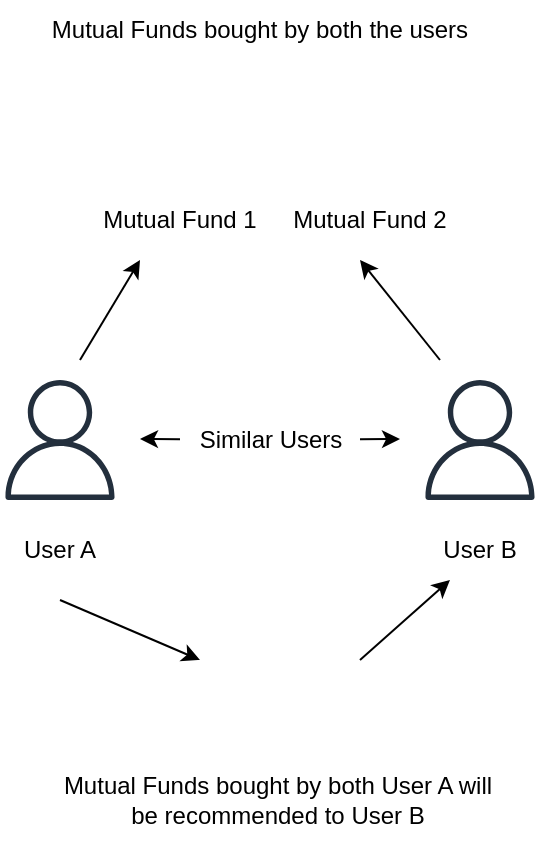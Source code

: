 <mxfile version="16.2.7" type="github">
  <diagram id="yNg8fXrAm-MrCsedrM9f" name="Page-1">
    <mxGraphModel dx="938" dy="547" grid="1" gridSize="10" guides="1" tooltips="1" connect="1" arrows="1" fold="1" page="1" pageScale="1" pageWidth="850" pageHeight="1100" background="none" math="0" shadow="0">
      <root>
        <mxCell id="0" />
        <mxCell id="1" parent="0" />
        <mxCell id="q22CciQoSYREGAeda4IG-6" value="" style="shape=image;html=1;verticalAlign=top;verticalLabelPosition=bottom;labelBackgroundColor=#ffffff;imageAspect=0;aspect=fixed;image=https://cdn1.iconfinder.com/data/icons/smartphone-signal-5g-trading/64/Smartphone_Trading-128.png;imageBackground=none;" parent="1" vertex="1">
          <mxGeometry x="250" y="90" width="60" height="60" as="geometry" />
        </mxCell>
        <mxCell id="q22CciQoSYREGAeda4IG-11" value="" style="shape=image;html=1;verticalAlign=top;verticalLabelPosition=bottom;labelBackgroundColor=#ffffff;imageAspect=0;aspect=fixed;image=https://cdn1.iconfinder.com/data/icons/smartphone-signal-5g-trading/64/Smartphone_Trading-128.png;imageBackground=none;" parent="1" vertex="1">
          <mxGeometry x="340" y="90" width="60" height="60" as="geometry" />
        </mxCell>
        <mxCell id="sYvRmeqlsZWl2c47sikl-10" value="Mutual Funds bought by both the users" style="text;html=1;strokeColor=none;fillColor=none;align=center;verticalAlign=middle;whiteSpace=wrap;rounded=0;" vertex="1" parent="1">
          <mxGeometry x="210" y="50" width="240" height="30" as="geometry" />
        </mxCell>
        <mxCell id="sYvRmeqlsZWl2c47sikl-20" value="" style="group" vertex="1" connectable="0" parent="1">
          <mxGeometry x="200" y="180" width="270" height="290" as="geometry" />
        </mxCell>
        <mxCell id="q22CciQoSYREGAeda4IG-5" value="" style="endArrow=classic;startArrow=none;html=1;rounded=0;" parent="sYvRmeqlsZWl2c47sikl-20" edge="1" source="sYvRmeqlsZWl2c47sikl-3">
          <mxGeometry width="50" height="50" relative="1" as="geometry">
            <mxPoint x="70" y="89.5" as="sourcePoint" />
            <mxPoint x="200" y="89.5" as="targetPoint" />
          </mxGeometry>
        </mxCell>
        <mxCell id="q22CciQoSYREGAeda4IG-10" value="" style="sketch=0;outlineConnect=0;fontColor=#232F3E;gradientColor=none;fillColor=#232F3D;strokeColor=none;dashed=0;verticalLabelPosition=bottom;verticalAlign=top;align=center;html=1;fontSize=12;fontStyle=0;aspect=fixed;pointerEvents=1;shape=mxgraph.aws4.user;" parent="sYvRmeqlsZWl2c47sikl-20" vertex="1">
          <mxGeometry y="60" width="60" height="60" as="geometry" />
        </mxCell>
        <mxCell id="sYvRmeqlsZWl2c47sikl-1" value="" style="sketch=0;outlineConnect=0;fontColor=#232F3E;gradientColor=none;fillColor=#232F3D;strokeColor=none;dashed=0;verticalLabelPosition=bottom;verticalAlign=top;align=center;html=1;fontSize=12;fontStyle=0;aspect=fixed;pointerEvents=1;shape=mxgraph.aws4.user;" vertex="1" parent="sYvRmeqlsZWl2c47sikl-20">
          <mxGeometry x="210" y="60" width="60" height="60" as="geometry" />
        </mxCell>
        <mxCell id="sYvRmeqlsZWl2c47sikl-2" value="" style="shape=image;html=1;verticalAlign=top;verticalLabelPosition=bottom;labelBackgroundColor=#ffffff;imageAspect=0;aspect=fixed;image=https://cdn1.iconfinder.com/data/icons/smartphone-signal-5g-trading/64/Smartphone_Trading-128.png" vertex="1" parent="sYvRmeqlsZWl2c47sikl-20">
          <mxGeometry x="110" y="180" width="58" height="58" as="geometry" />
        </mxCell>
        <mxCell id="sYvRmeqlsZWl2c47sikl-3" value="Similar Users" style="text;html=1;align=center;verticalAlign=middle;resizable=0;points=[];autosize=1;strokeColor=none;fillColor=none;" vertex="1" parent="sYvRmeqlsZWl2c47sikl-20">
          <mxGeometry x="90" y="80" width="90" height="20" as="geometry" />
        </mxCell>
        <mxCell id="sYvRmeqlsZWl2c47sikl-4" value="" style="endArrow=none;startArrow=classic;html=1;rounded=0;" edge="1" parent="sYvRmeqlsZWl2c47sikl-20" target="sYvRmeqlsZWl2c47sikl-3">
          <mxGeometry width="50" height="50" relative="1" as="geometry">
            <mxPoint x="70" y="89.5" as="sourcePoint" />
            <mxPoint x="200" y="89.5" as="targetPoint" />
          </mxGeometry>
        </mxCell>
        <mxCell id="sYvRmeqlsZWl2c47sikl-5" value="" style="endArrow=classic;html=1;rounded=0;" edge="1" parent="sYvRmeqlsZWl2c47sikl-20">
          <mxGeometry width="50" height="50" relative="1" as="geometry">
            <mxPoint x="40" y="50" as="sourcePoint" />
            <mxPoint x="70" as="targetPoint" />
          </mxGeometry>
        </mxCell>
        <mxCell id="sYvRmeqlsZWl2c47sikl-6" value="" style="endArrow=classic;html=1;rounded=0;" edge="1" parent="sYvRmeqlsZWl2c47sikl-20">
          <mxGeometry width="50" height="50" relative="1" as="geometry">
            <mxPoint x="220" y="50" as="sourcePoint" />
            <mxPoint x="180" as="targetPoint" />
          </mxGeometry>
        </mxCell>
        <mxCell id="sYvRmeqlsZWl2c47sikl-11" value="User A" style="text;html=1;strokeColor=none;fillColor=none;align=center;verticalAlign=middle;whiteSpace=wrap;rounded=0;" vertex="1" parent="sYvRmeqlsZWl2c47sikl-20">
          <mxGeometry y="130" width="60" height="30" as="geometry" />
        </mxCell>
        <mxCell id="sYvRmeqlsZWl2c47sikl-12" value="User B" style="text;html=1;strokeColor=none;fillColor=none;align=center;verticalAlign=middle;whiteSpace=wrap;rounded=0;" vertex="1" parent="sYvRmeqlsZWl2c47sikl-20">
          <mxGeometry x="210" y="130" width="60" height="30" as="geometry" />
        </mxCell>
        <mxCell id="sYvRmeqlsZWl2c47sikl-14" value="" style="endArrow=classic;html=1;rounded=0;entryX=0.25;entryY=1;entryDx=0;entryDy=0;" edge="1" parent="sYvRmeqlsZWl2c47sikl-20" target="sYvRmeqlsZWl2c47sikl-12">
          <mxGeometry width="50" height="50" relative="1" as="geometry">
            <mxPoint x="180" y="200" as="sourcePoint" />
            <mxPoint x="230" y="150" as="targetPoint" />
          </mxGeometry>
        </mxCell>
        <mxCell id="sYvRmeqlsZWl2c47sikl-16" value="" style="endArrow=classic;html=1;rounded=0;" edge="1" parent="sYvRmeqlsZWl2c47sikl-20">
          <mxGeometry width="50" height="50" relative="1" as="geometry">
            <mxPoint x="30" y="170" as="sourcePoint" />
            <mxPoint x="100" y="200" as="targetPoint" />
          </mxGeometry>
        </mxCell>
        <mxCell id="sYvRmeqlsZWl2c47sikl-17" value="Mutual Funds bought by both User A will be recommended to User B" style="text;html=1;strokeColor=none;fillColor=none;align=center;verticalAlign=middle;whiteSpace=wrap;rounded=0;" vertex="1" parent="sYvRmeqlsZWl2c47sikl-20">
          <mxGeometry x="29" y="250" width="220" height="40" as="geometry" />
        </mxCell>
        <mxCell id="sYvRmeqlsZWl2c47sikl-21" value="Mutual Fund 1" style="text;html=1;strokeColor=none;fillColor=none;align=center;verticalAlign=middle;whiteSpace=wrap;rounded=0;" vertex="1" parent="1">
          <mxGeometry x="250" y="150" width="80" height="20" as="geometry" />
        </mxCell>
        <mxCell id="sYvRmeqlsZWl2c47sikl-22" value="Mutual Fund 2" style="text;html=1;strokeColor=none;fillColor=none;align=center;verticalAlign=middle;whiteSpace=wrap;rounded=0;" vertex="1" parent="1">
          <mxGeometry x="345" y="150" width="80" height="20" as="geometry" />
        </mxCell>
      </root>
    </mxGraphModel>
  </diagram>
</mxfile>
